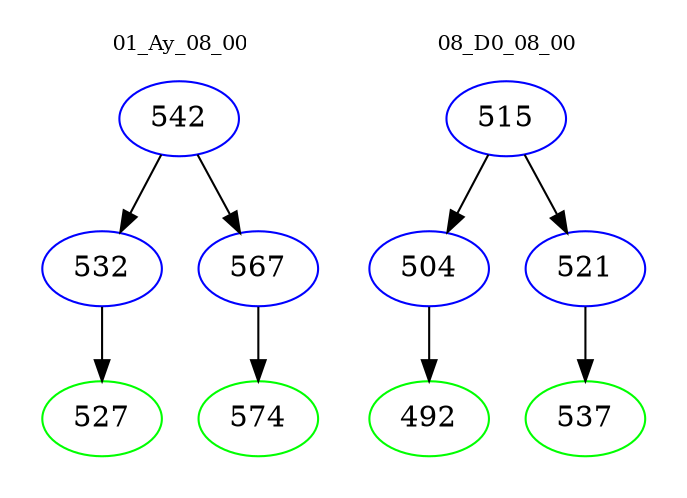 digraph{
subgraph cluster_0 {
color = white
label = "01_Ay_08_00";
fontsize=10;
T0_542 [label="542", color="blue"]
T0_542 -> T0_532 [color="black"]
T0_532 [label="532", color="blue"]
T0_532 -> T0_527 [color="black"]
T0_527 [label="527", color="green"]
T0_542 -> T0_567 [color="black"]
T0_567 [label="567", color="blue"]
T0_567 -> T0_574 [color="black"]
T0_574 [label="574", color="green"]
}
subgraph cluster_1 {
color = white
label = "08_D0_08_00";
fontsize=10;
T1_515 [label="515", color="blue"]
T1_515 -> T1_504 [color="black"]
T1_504 [label="504", color="blue"]
T1_504 -> T1_492 [color="black"]
T1_492 [label="492", color="green"]
T1_515 -> T1_521 [color="black"]
T1_521 [label="521", color="blue"]
T1_521 -> T1_537 [color="black"]
T1_537 [label="537", color="green"]
}
}
